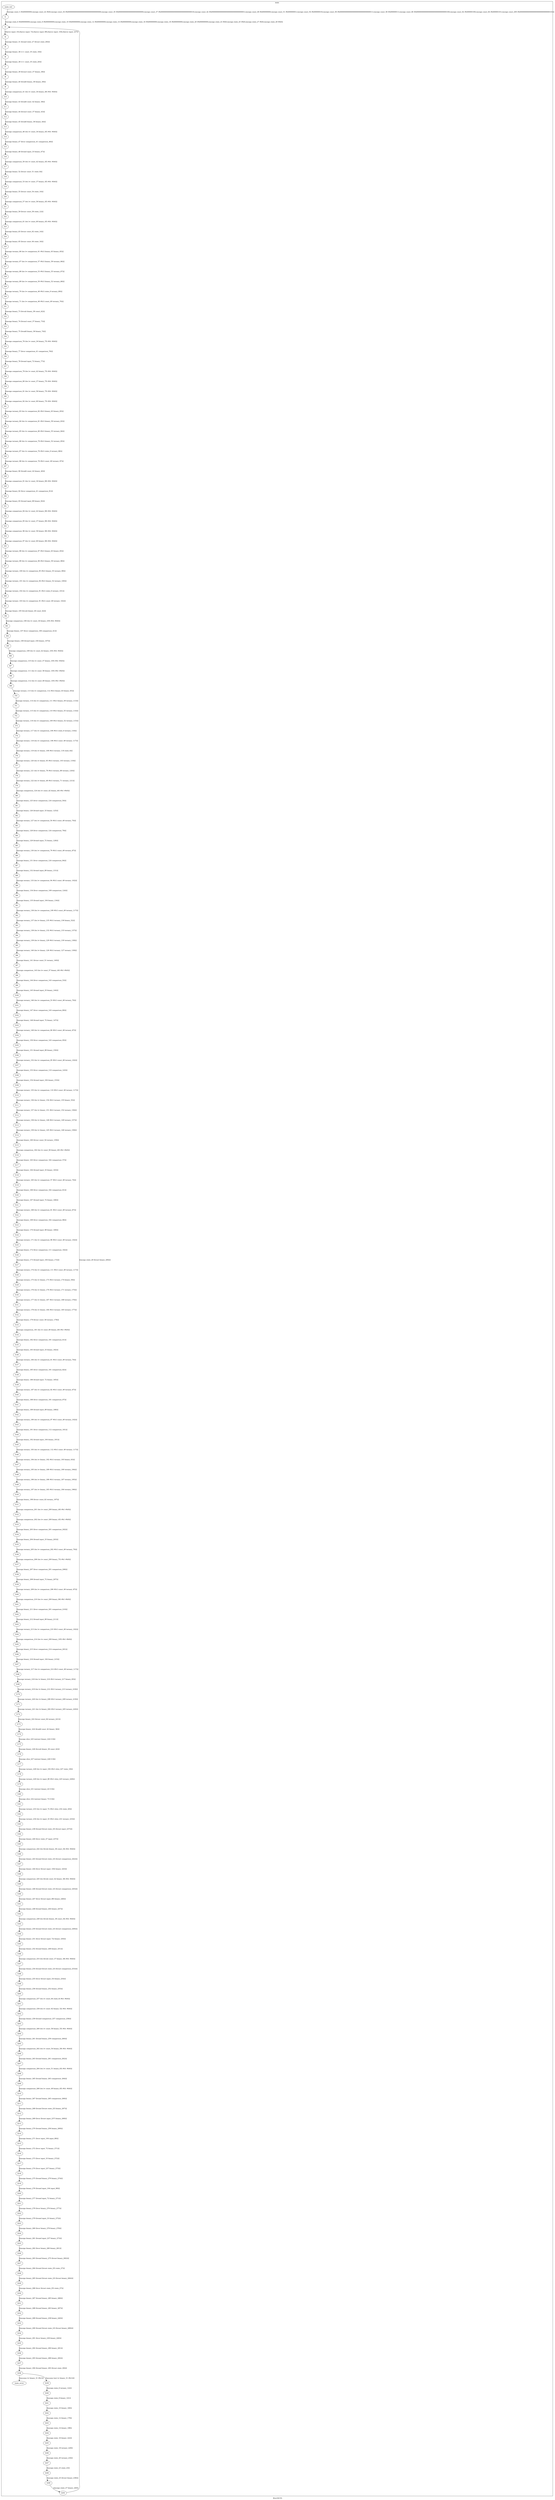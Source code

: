 digraph G {
label="Btor2XCFA";
subgraph cluster_0 {
label="main";
main_init[];
l1[];
l3[];
l4[];
l5[];
l6[];
l7[];
l8[];
l9[];
l10[];
l11[];
l12[];
l13[];
l14[];
l15[];
l16[];
l17[];
l18[];
l19[];
l20[];
l21[];
l22[];
l23[];
l24[];
l25[];
l26[];
l27[];
l28[];
l29[];
l30[];
l31[];
l32[];
l33[];
l34[];
l35[];
l36[];
l37[];
l38[];
l39[];
l40[];
l41[];
l42[];
l43[];
l44[];
l45[];
l46[];
l47[];
l48[];
l49[];
l50[];
l51[];
l52[];
l53[];
l54[];
l55[];
l56[];
l57[];
l58[];
l59[];
l60[];
l61[];
l62[];
l63[];
l64[];
l65[];
l66[];
l67[];
l68[];
l69[];
l70[];
l71[];
l72[];
l73[];
l74[];
l75[];
l76[];
l77[];
l78[];
l79[];
l80[];
l81[];
l82[];
l83[];
l84[];
l85[];
l86[];
l87[];
l88[];
l89[];
l90[];
l91[];
l92[];
l93[];
l94[];
l95[];
l96[];
l97[];
l98[];
l99[];
l100[];
l101[];
l102[];
l103[];
l104[];
l105[];
l106[];
l107[];
l108[];
l109[];
l110[];
l111[];
l112[];
l113[];
l114[];
l115[];
l116[];
l117[];
l118[];
l119[];
l120[];
l121[];
l122[];
l123[];
l124[];
l125[];
l126[];
l127[];
l128[];
l129[];
l130[];
l131[];
l132[];
l133[];
l134[];
l135[];
l136[];
l137[];
l138[];
l139[];
l140[];
l141[];
l142[];
l143[];
l144[];
l145[];
l146[];
l147[];
l148[];
l149[];
l150[];
l151[];
l152[];
l153[];
l154[];
l155[];
l156[];
l157[];
l158[];
l159[];
l160[];
l161[];
l162[];
l163[];
l164[];
l165[];
l166[];
l167[];
l168[];
l169[];
l170[];
l171[];
l172[];
l173[];
l174[];
l175[];
l176[];
l177[];
l178[];
l179[];
l180[];
l181[];
l182[];
l183[];
l184[];
l185[];
l186[];
l187[];
l188[];
l189[];
l190[];
l191[];
l192[];
l193[];
l194[];
l195[];
l196[];
l197[];
l198[];
l199[];
l200[];
l201[];
l202[];
l203[];
l204[];
l205[];
l206[];
l207[];
l208[];
l209[];
l210[];
l211[];
l212[];
l213[];
l214[];
l215[];
l216[];
l217[];
l218[];
l219[];
l220[];
l221[];
l222[];
l223[];
l224[];
l225[];
l226[];
l227[];
l228[];
l229[];
l230[];
l231[];
l232[];
l233[];
l234[];
l235[];
l236[];
l237[];
l238[];
main_error[];
l239[];
l240[];
l241[];
l242[];
l243[];
l244[];
l245[];
l246[];
l247[];
l248[];
l249[];
l250[];
main_init -> l1 [label="[(assign const_5 #b00000000),(assign const_22 #b0),(assign const_34 #b00000000000000000000000000000000),(assign const_35 #b000000000000000000000000),(assign const_37 #b00000000000000000000000000000010),(assign const_42 #b00000000000000000000000000000001),(assign const_49 #b00000000),(assign const_51 #b00000001),(assign const_54 #b00000010),(assign const_56 #b00000000000000000000000000000011),(assign const_58 #b00000011),(assign const_60 #b00000000000000000000000000000100),(assign const_62 #b00000100),(assign const_64 #b00000101),(assign const_200 #b00000000000000000000000000000101)] "];
l3 -> l4 [label="[(havoc input_33),(havoc input_72),(havoc input_89),(havoc input_104),(havoc input_237)] "];
l4 -> l5 [label="[(assign binary_31 (bvand state_27 (bvnot state_29)))] "];
l5 -> l6 [label="[(assign binary_36 (++ const_35 state_18))] "];
l6 -> l7 [label="[(assign binary_38 (++ const_35 state_20))] "];
l7 -> l8 [label="[(assign binary_39 (bvmul const_37 binary_38))] "];
l8 -> l9 [label="[(assign binary_40 (bvadd binary_36 binary_39))] "];
l9 -> l10 [label="[(assign comparison_41 (ite (= const_34 binary_40) #b1 #b0))] "];
l10 -> l11 [label="[(assign binary_43 (bvadd const_42 binary_38))] "];
l11 -> l12 [label="[(assign binary_44 (bvmul const_37 binary_43))] "];
l12 -> l13 [label="[(assign binary_45 (bvadd binary_36 binary_44))] "];
l13 -> l14 [label="[(assign comparison_46 (ite (= const_34 binary_45) #b1 #b0))] "];
l14 -> l15 [label="[(assign binary_47 (bvor comparison_41 comparison_46))] "];
l15 -> l16 [label="[(assign binary_48 (bvand input_33 binary_47))] "];
l16 -> l17 [label="[(assign comparison_50 (ite (= const_42 binary_45) #b1 #b0))] "];
l17 -> l18 [label="[(assign binary_52 (bvxor const_51 state_8))] "];
l18 -> l19 [label="[(assign comparison_53 (ite (= const_37 binary_45) #b1 #b0))] "];
l19 -> l20 [label="[(assign binary_55 (bvxor const_54 state_10))] "];
l20 -> l21 [label="[(assign comparison_57 (ite (= const_56 binary_45) #b1 #b0))] "];
l21 -> l22 [label="[(assign binary_59 (bvxor const_58 state_12))] "];
l22 -> l23 [label="[(assign comparison_61 (ite (= const_60 binary_45) #b1 #b0))] "];
l23 -> l24 [label="[(assign binary_63 (bvxor const_62 state_14))] "];
l24 -> l25 [label="[(assign binary_65 (bvxor const_64 state_16))] "];
l25 -> l26 [label="[(assign ternary_66 (ite (= comparison_61 #b1) binary_63 binary_65))] "];
l26 -> l27 [label="[(assign ternary_67 (ite (= comparison_57 #b1) binary_59 ternary_66))] "];
l27 -> l28 [label="[(assign ternary_68 (ite (= comparison_53 #b1) binary_55 ternary_67))] "];
l28 -> l29 [label="[(assign ternary_69 (ite (= comparison_50 #b1) binary_52 ternary_68))] "];
l29 -> l30 [label="[(assign ternary_70 (ite (= comparison_46 #b1) state_6 ternary_69))] "];
l30 -> l31 [label="[(assign ternary_71 (ite (= comparison_46 #b1) const_49 ternary_70))] "];
l31 -> l32 [label="[(assign binary_73 (bvsub binary_38 const_42))] "];
l32 -> l33 [label="[(assign binary_74 (bvmul const_37 binary_73))] "];
l33 -> l34 [label="[(assign binary_75 (bvadd binary_36 binary_74))] "];
l34 -> l35 [label="[(assign comparison_76 (ite (= const_34 binary_75) #b1 #b0))] "];
l35 -> l36 [label="[(assign binary_77 (bvor comparison_41 comparison_76))] "];
l36 -> l37 [label="[(assign binary_78 (bvand input_72 binary_77))] "];
l37 -> l38 [label="[(assign comparison_79 (ite (= const_42 binary_75) #b1 #b0))] "];
l38 -> l39 [label="[(assign comparison_80 (ite (= const_37 binary_75) #b1 #b0))] "];
l39 -> l40 [label="[(assign comparison_81 (ite (= const_56 binary_75) #b1 #b0))] "];
l40 -> l41 [label="[(assign comparison_82 (ite (= const_60 binary_75) #b1 #b0))] "];
l41 -> l42 [label="[(assign ternary_83 (ite (= comparison_82 #b1) binary_63 binary_65))] "];
l42 -> l43 [label="[(assign ternary_84 (ite (= comparison_81 #b1) binary_59 ternary_83))] "];
l43 -> l44 [label="[(assign ternary_85 (ite (= comparison_80 #b1) binary_55 ternary_84))] "];
l44 -> l45 [label="[(assign ternary_86 (ite (= comparison_79 #b1) binary_52 ternary_85))] "];
l45 -> l46 [label="[(assign ternary_87 (ite (= comparison_76 #b1) state_6 ternary_86))] "];
l46 -> l47 [label="[(assign ternary_88 (ite (= comparison_76 #b1) const_49 ternary_87))] "];
l47 -> l48 [label="[(assign binary_90 (bvadd const_42 binary_40))] "];
l48 -> l49 [label="[(assign comparison_91 (ite (= const_34 binary_90) #b1 #b0))] "];
l49 -> l50 [label="[(assign binary_92 (bvor comparison_41 comparison_91))] "];
l50 -> l51 [label="[(assign binary_93 (bvand input_89 binary_92))] "];
l51 -> l52 [label="[(assign comparison_94 (ite (= const_42 binary_90) #b1 #b0))] "];
l52 -> l53 [label="[(assign comparison_95 (ite (= const_37 binary_90) #b1 #b0))] "];
l53 -> l54 [label="[(assign comparison_96 (ite (= const_56 binary_90) #b1 #b0))] "];
l54 -> l55 [label="[(assign comparison_97 (ite (= const_60 binary_90) #b1 #b0))] "];
l55 -> l56 [label="[(assign ternary_98 (ite (= comparison_97 #b1) binary_63 binary_65))] "];
l56 -> l57 [label="[(assign ternary_99 (ite (= comparison_96 #b1) binary_59 ternary_98))] "];
l57 -> l58 [label="[(assign ternary_100 (ite (= comparison_95 #b1) binary_55 ternary_99))] "];
l58 -> l59 [label="[(assign ternary_101 (ite (= comparison_94 #b1) binary_52 ternary_100))] "];
l59 -> l60 [label="[(assign ternary_102 (ite (= comparison_91 #b1) state_6 ternary_101))] "];
l60 -> l61 [label="[(assign ternary_103 (ite (= comparison_91 #b1) const_49 ternary_102))] "];
l61 -> l62 [label="[(assign binary_105 (bvsub binary_40 const_42))] "];
l62 -> l63 [label="[(assign comparison_106 (ite (= const_34 binary_105) #b1 #b0))] "];
l63 -> l64 [label="[(assign binary_107 (bvor comparison_106 comparison_41))] "];
l64 -> l65 [label="[(assign binary_108 (bvand input_104 binary_107))] "];
l65 -> l66 [label="[(assign comparison_109 (ite (= const_42 binary_105) #b1 #b0))] "];
l66 -> l67 [label="[(assign comparison_110 (ite (= const_37 binary_105) #b1 #b0))] "];
l67 -> l68 [label="[(assign comparison_111 (ite (= const_56 binary_105) #b1 #b0))] "];
l68 -> l69 [label="[(assign comparison_112 (ite (= const_60 binary_105) #b1 #b0))] "];
l69 -> l70 [label="[(assign ternary_113 (ite (= comparison_112 #b1) binary_63 binary_65))] "];
l70 -> l71 [label="[(assign ternary_114 (ite (= comparison_111 #b1) binary_59 ternary_113))] "];
l71 -> l72 [label="[(assign ternary_115 (ite (= comparison_110 #b1) binary_55 ternary_114))] "];
l72 -> l73 [label="[(assign ternary_116 (ite (= comparison_109 #b1) binary_52 ternary_115))] "];
l73 -> l74 [label="[(assign ternary_117 (ite (= comparison_106 #b1) state_6 ternary_116))] "];
l74 -> l75 [label="[(assign ternary_118 (ite (= comparison_106 #b1) const_49 ternary_117))] "];
l75 -> l76 [label="[(assign ternary_119 (ite (= binary_108 #b1) ternary_118 state_6))] "];
l76 -> l77 [label="[(assign ternary_120 (ite (= binary_93 #b1) ternary_103 ternary_119))] "];
l77 -> l78 [label="[(assign ternary_121 (ite (= binary_78 #b1) ternary_88 ternary_120))] "];
l78 -> l79 [label="[(assign ternary_122 (ite (= binary_48 #b1) ternary_71 ternary_121))] "];
l79 -> l80 [label="[(assign comparison_124 (ite (= const_42 binary_40) #b1 #b0))] "];
l80 -> l81 [label="[(assign binary_125 (bvor comparison_124 comparison_50))] "];
l81 -> l82 [label="[(assign binary_126 (bvand input_33 binary_125))] "];
l82 -> l83 [label="[(assign ternary_127 (ite (= comparison_50 #b1) const_49 ternary_70))] "];
l83 -> l84 [label="[(assign binary_128 (bvor comparison_124 comparison_79))] "];
l84 -> l85 [label="[(assign binary_129 (bvand input_72 binary_128))] "];
l85 -> l86 [label="[(assign ternary_130 (ite (= comparison_79 #b1) const_49 ternary_87))] "];
l86 -> l87 [label="[(assign binary_131 (bvor comparison_124 comparison_94))] "];
l87 -> l88 [label="[(assign binary_132 (bvand input_89 binary_131))] "];
l88 -> l89 [label="[(assign ternary_133 (ite (= comparison_94 #b1) const_49 ternary_102))] "];
l89 -> l90 [label="[(assign binary_134 (bvor comparison_109 comparison_124))] "];
l90 -> l91 [label="[(assign binary_135 (bvand input_104 binary_134))] "];
l91 -> l92 [label="[(assign ternary_136 (ite (= comparison_109 #b1) const_49 ternary_117))] "];
l92 -> l93 [label="[(assign ternary_137 (ite (= binary_135 #b1) ternary_136 binary_52))] "];
l93 -> l94 [label="[(assign ternary_138 (ite (= binary_132 #b1) ternary_133 ternary_137))] "];
l94 -> l95 [label="[(assign ternary_139 (ite (= binary_129 #b1) ternary_130 ternary_138))] "];
l95 -> l96 [label="[(assign ternary_140 (ite (= binary_126 #b1) ternary_127 ternary_139))] "];
l96 -> l97 [label="[(assign binary_141 (bvxor const_51 ternary_140))] "];
l97 -> l98 [label="[(assign comparison_143 (ite (= const_37 binary_40) #b1 #b0))] "];
l98 -> l99 [label="[(assign binary_144 (bvor comparison_143 comparison_53))] "];
l99 -> l100 [label="[(assign binary_145 (bvand input_33 binary_144))] "];
l100 -> l101 [label="[(assign ternary_146 (ite (= comparison_53 #b1) const_49 ternary_70))] "];
l101 -> l102 [label="[(assign binary_147 (bvor comparison_143 comparison_80))] "];
l102 -> l103 [label="[(assign binary_148 (bvand input_72 binary_147))] "];
l103 -> l104 [label="[(assign ternary_149 (ite (= comparison_80 #b1) const_49 ternary_87))] "];
l104 -> l105 [label="[(assign binary_150 (bvor comparison_143 comparison_95))] "];
l105 -> l106 [label="[(assign binary_151 (bvand input_89 binary_150))] "];
l106 -> l107 [label="[(assign ternary_152 (ite (= comparison_95 #b1) const_49 ternary_102))] "];
l107 -> l108 [label="[(assign binary_153 (bvor comparison_110 comparison_143))] "];
l108 -> l109 [label="[(assign binary_154 (bvand input_104 binary_153))] "];
l109 -> l110 [label="[(assign ternary_155 (ite (= comparison_110 #b1) const_49 ternary_117))] "];
l110 -> l111 [label="[(assign ternary_156 (ite (= binary_154 #b1) ternary_155 binary_55))] "];
l111 -> l112 [label="[(assign ternary_157 (ite (= binary_151 #b1) ternary_152 ternary_156))] "];
l112 -> l113 [label="[(assign ternary_158 (ite (= binary_148 #b1) ternary_149 ternary_157))] "];
l113 -> l114 [label="[(assign ternary_159 (ite (= binary_145 #b1) ternary_146 ternary_158))] "];
l114 -> l115 [label="[(assign binary_160 (bvxor const_54 ternary_159))] "];
l115 -> l116 [label="[(assign comparison_162 (ite (= const_56 binary_40) #b1 #b0))] "];
l116 -> l117 [label="[(assign binary_163 (bvor comparison_162 comparison_57))] "];
l117 -> l118 [label="[(assign binary_164 (bvand input_33 binary_163))] "];
l118 -> l119 [label="[(assign ternary_165 (ite (= comparison_57 #b1) const_49 ternary_70))] "];
l119 -> l120 [label="[(assign binary_166 (bvor comparison_162 comparison_81))] "];
l120 -> l121 [label="[(assign binary_167 (bvand input_72 binary_166))] "];
l121 -> l122 [label="[(assign ternary_168 (ite (= comparison_81 #b1) const_49 ternary_87))] "];
l122 -> l123 [label="[(assign binary_169 (bvor comparison_162 comparison_96))] "];
l123 -> l124 [label="[(assign binary_170 (bvand input_89 binary_169))] "];
l124 -> l125 [label="[(assign ternary_171 (ite (= comparison_96 #b1) const_49 ternary_102))] "];
l125 -> l126 [label="[(assign binary_172 (bvor comparison_111 comparison_162))] "];
l126 -> l127 [label="[(assign binary_173 (bvand input_104 binary_172))] "];
l127 -> l128 [label="[(assign ternary_174 (ite (= comparison_111 #b1) const_49 ternary_117))] "];
l128 -> l129 [label="[(assign ternary_175 (ite (= binary_173 #b1) ternary_174 binary_59))] "];
l129 -> l130 [label="[(assign ternary_176 (ite (= binary_170 #b1) ternary_171 ternary_175))] "];
l130 -> l131 [label="[(assign ternary_177 (ite (= binary_167 #b1) ternary_168 ternary_176))] "];
l131 -> l132 [label="[(assign ternary_178 (ite (= binary_164 #b1) ternary_165 ternary_177))] "];
l132 -> l133 [label="[(assign binary_179 (bvxor const_58 ternary_178))] "];
l133 -> l134 [label="[(assign comparison_181 (ite (= const_60 binary_40) #b1 #b0))] "];
l134 -> l135 [label="[(assign binary_182 (bvor comparison_181 comparison_61))] "];
l135 -> l136 [label="[(assign binary_183 (bvand input_33 binary_182))] "];
l136 -> l137 [label="[(assign ternary_184 (ite (= comparison_61 #b1) const_49 ternary_70))] "];
l137 -> l138 [label="[(assign binary_185 (bvor comparison_181 comparison_82))] "];
l138 -> l139 [label="[(assign binary_186 (bvand input_72 binary_185))] "];
l139 -> l140 [label="[(assign ternary_187 (ite (= comparison_82 #b1) const_49 ternary_87))] "];
l140 -> l141 [label="[(assign binary_188 (bvor comparison_181 comparison_97))] "];
l141 -> l142 [label="[(assign binary_189 (bvand input_89 binary_188))] "];
l142 -> l143 [label="[(assign ternary_190 (ite (= comparison_97 #b1) const_49 ternary_102))] "];
l143 -> l144 [label="[(assign binary_191 (bvor comparison_112 comparison_181))] "];
l144 -> l145 [label="[(assign binary_192 (bvand input_104 binary_191))] "];
l145 -> l146 [label="[(assign ternary_193 (ite (= comparison_112 #b1) const_49 ternary_117))] "];
l146 -> l147 [label="[(assign ternary_194 (ite (= binary_192 #b1) ternary_193 binary_63))] "];
l147 -> l148 [label="[(assign ternary_195 (ite (= binary_189 #b1) ternary_190 ternary_194))] "];
l148 -> l149 [label="[(assign ternary_196 (ite (= binary_186 #b1) ternary_187 ternary_195))] "];
l149 -> l150 [label="[(assign ternary_197 (ite (= binary_183 #b1) ternary_184 ternary_196))] "];
l150 -> l151 [label="[(assign binary_198 (bvxor const_62 ternary_197))] "];
l151 -> l152 [label="[(assign comparison_201 (ite (= const_200 binary_40) #b1 #b0))] "];
l152 -> l153 [label="[(assign comparison_202 (ite (= const_200 binary_45) #b1 #b0))] "];
l153 -> l154 [label="[(assign binary_203 (bvor comparison_201 comparison_202))] "];
l154 -> l155 [label="[(assign binary_204 (bvand input_33 binary_203))] "];
l155 -> l156 [label="[(assign ternary_205 (ite (= comparison_202 #b1) const_49 ternary_70))] "];
l156 -> l157 [label="[(assign comparison_206 (ite (= const_200 binary_75) #b1 #b0))] "];
l157 -> l158 [label="[(assign binary_207 (bvor comparison_201 comparison_206))] "];
l158 -> l159 [label="[(assign binary_208 (bvand input_72 binary_207))] "];
l159 -> l160 [label="[(assign ternary_209 (ite (= comparison_206 #b1) const_49 ternary_87))] "];
l160 -> l161 [label="[(assign comparison_210 (ite (= const_200 binary_90) #b1 #b0))] "];
l161 -> l162 [label="[(assign binary_211 (bvor comparison_201 comparison_210))] "];
l162 -> l163 [label="[(assign binary_212 (bvand input_89 binary_211))] "];
l163 -> l164 [label="[(assign ternary_213 (ite (= comparison_210 #b1) const_49 ternary_102))] "];
l164 -> l165 [label="[(assign comparison_214 (ite (= const_200 binary_105) #b1 #b0))] "];
l165 -> l166 [label="[(assign binary_215 (bvor comparison_214 comparison_201))] "];
l166 -> l167 [label="[(assign binary_216 (bvand input_104 binary_215))] "];
l167 -> l168 [label="[(assign ternary_217 (ite (= comparison_214 #b1) const_49 ternary_117))] "];
l168 -> l169 [label="[(assign ternary_218 (ite (= binary_216 #b1) ternary_217 binary_65))] "];
l169 -> l170 [label="[(assign ternary_219 (ite (= binary_212 #b1) ternary_213 ternary_218))] "];
l170 -> l171 [label="[(assign ternary_220 (ite (= binary_208 #b1) ternary_209 ternary_219))] "];
l171 -> l172 [label="[(assign ternary_221 (ite (= binary_204 #b1) ternary_205 ternary_220))] "];
l172 -> l173 [label="[(assign binary_222 (bvxor const_64 ternary_221))] "];
l173 -> l174 [label="[(assign binary_224 (bvadd const_42 binary_36))] "];
l174 -> l175 [label="[(assign slice_225 (extract binary_224 0 8))] "];
l175 -> l176 [label="[(assign binary_226 (bvsub binary_36 const_42))] "];
l176 -> l177 [label="[(assign slice_227 (extract binary_226 0 8))] "];
l177 -> l178 [label="[(assign ternary_228 (ite (= input_104 #b1) slice_227 state_18))] "];
l178 -> l179 [label="[(assign ternary_229 (ite (= input_89 #b1) slice_225 ternary_228))] "];
l179 -> l180 [label="[(assign slice_231 (extract binary_43 0 8))] "];
l180 -> l181 [label="[(assign slice_232 (extract binary_73 0 8))] "];
l181 -> l182 [label="[(assign ternary_233 (ite (= input_72 #b1) slice_232 state_20))] "];
l182 -> l183 [label="[(assign ternary_234 (ite (= input_33 #b1) slice_231 ternary_233))] "];
l183 -> l184 [label="[(assign binary_238 (bvand (bvnot state_25) (bvnot input_237)))] "];
l184 -> l185 [label="[(assign binary_240 (bvor state_27 input_237))] "];
l185 -> l186 [label="[(assign comparison_242 (ite (bvule binary_36 const_34) #b1 #b0))] "];
l186 -> l187 [label="[(assign binary_243 (bvand (bvnot state_23) (bvnot comparison_242)))] "];
l187 -> l188 [label="[(assign binary_244 (bvor (bvnot input_104) binary_243))] "];
l188 -> l189 [label="[(assign comparison_245 (ite (bvule const_42 binary_36) #b1 #b0))] "];
l189 -> l190 [label="[(assign binary_246 (bvand (bvnot state_23) (bvnot comparison_245)))] "];
l190 -> l191 [label="[(assign binary_247 (bvor (bvnot input_89) binary_246))] "];
l191 -> l192 [label="[(assign binary_248 (bvand binary_244 binary_247))] "];
l192 -> l193 [label="[(assign comparison_249 (ite (bvule binary_38 const_34) #b1 #b0))] "];
l193 -> l194 [label="[(assign binary_250 (bvand (bvnot state_23) (bvnot comparison_249)))] "];
l194 -> l195 [label="[(assign binary_251 (bvor (bvnot input_72) binary_250))] "];
l195 -> l196 [label="[(assign binary_252 (bvand binary_248 binary_251))] "];
l196 -> l197 [label="[(assign comparison_253 (ite (bvule const_37 binary_38) #b1 #b0))] "];
l197 -> l198 [label="[(assign binary_254 (bvand (bvnot state_23) (bvnot comparison_253)))] "];
l198 -> l199 [label="[(assign binary_255 (bvor (bvnot input_33) binary_254))] "];
l199 -> l200 [label="[(assign binary_256 (bvand binary_252 binary_255))] "];
l200 -> l201 [label="[(assign comparison_257 (ite (= const_64 state_6) #b1 #b0))] "];
l201 -> l202 [label="[(assign comparison_258 (ite (= const_62 binary_52) #b1 #b0))] "];
l202 -> l203 [label="[(assign binary_259 (bvand comparison_257 comparison_258))] "];
l203 -> l204 [label="[(assign comparison_260 (ite (= const_58 binary_55) #b1 #b0))] "];
l204 -> l205 [label="[(assign binary_261 (bvand binary_259 comparison_260))] "];
l205 -> l206 [label="[(assign comparison_262 (ite (= const_54 binary_59) #b1 #b0))] "];
l206 -> l207 [label="[(assign binary_263 (bvand binary_261 comparison_262))] "];
l207 -> l208 [label="[(assign comparison_264 (ite (= const_51 binary_63) #b1 #b0))] "];
l208 -> l209 [label="[(assign binary_265 (bvand binary_263 comparison_264))] "];
l209 -> l210 [label="[(assign comparison_266 (ite (= const_49 binary_65) #b1 #b0))] "];
l210 -> l211 [label="[(assign binary_267 (bvand binary_265 comparison_266))] "];
l211 -> l212 [label="[(assign binary_268 (bvand (bvnot state_25) binary_267))] "];
l212 -> l213 [label="[(assign binary_269 (bvor (bvnot input_237) binary_268))] "];
l213 -> l214 [label="[(assign binary_270 (bvand binary_256 binary_269))] "];
l214 -> l215 [label="[(assign binary_271 (bvor input_104 input_89))] "];
l215 -> l216 [label="[(assign binary_272 (bvor input_72 binary_271))] "];
l216 -> l217 [label="[(assign binary_273 (bvor input_33 binary_272))] "];
l217 -> l218 [label="[(assign binary_274 (bvor input_237 binary_273))] "];
l218 -> l219 [label="[(assign binary_275 (bvand binary_270 binary_274))] "];
l219 -> l220 [label="[(assign binary_276 (bvand input_104 input_89))] "];
l220 -> l221 [label="[(assign binary_277 (bvand input_72 binary_271))] "];
l221 -> l222 [label="[(assign binary_278 (bvor binary_276 binary_277))] "];
l222 -> l223 [label="[(assign binary_279 (bvand input_33 binary_272))] "];
l223 -> l224 [label="[(assign binary_280 (bvor binary_278 binary_279))] "];
l224 -> l225 [label="[(assign binary_281 (bvand input_237 binary_273))] "];
l225 -> l226 [label="[(assign binary_282 (bvor binary_280 binary_281))] "];
l226 -> l227 [label="[(assign binary_283 (bvand binary_275 (bvnot binary_282)))] "];
l227 -> l228 [label="[(assign binary_284 (bvand (bvnot state_25) state_27))] "];
l228 -> l229 [label="[(assign binary_285 (bvand (bvnot state_23) (bvnot binary_284)))] "];
l229 -> l230 [label="[(assign binary_286 (bvor (bvnot state_25) state_27))] "];
l230 -> l231 [label="[(assign binary_287 (bvand binary_285 binary_286))] "];
l231 -> l232 [label="[(assign binary_288 (bvand binary_283 binary_287))] "];
l232 -> l233 [label="[(assign binary_289 (bvand binary_238 binary_240))] "];
l233 -> l234 [label="[(assign binary_290 (bvand (bvnot state_23) (bvnot binary_289)))] "];
l234 -> l235 [label="[(assign binary_291 (bvor binary_238 binary_240))] "];
l235 -> l236 [label="[(assign binary_292 (bvand binary_290 binary_291))] "];
l236 -> l237 [label="[(assign binary_293 (bvand binary_288 binary_292))] "];
l237 -> l238 [label="[(assign binary_294 (bvand binary_293 (bvnot state_29)))] "];
l238 -> main_error [label="[(assume (= binary_31 #b1))] "];
l238 -> l239 [label="[(assume (not (= binary_31 #b1)))] "];
l239 -> l240 [label="[(assign state_6 ternary_122)] "];
l240 -> l241 [label="[(assign state_8 binary_141)] "];
l241 -> l242 [label="[(assign state_10 binary_160)] "];
l242 -> l243 [label="[(assign state_12 binary_179)] "];
l243 -> l244 [label="[(assign state_14 binary_198)] "];
l244 -> l245 [label="[(assign state_16 binary_222)] "];
l245 -> l246 [label="[(assign state_18 ternary_229)] "];
l246 -> l247 [label="[(assign state_20 ternary_234)] "];
l247 -> l248 [label="[(assign state_23 state_23)] "];
l248 -> l249 [label="[(assign state_25 (bvnot binary_238))] "];
l249 -> l250 [label="[(assign state_27 binary_240)] "];
l250 -> l3 [label="[(assign state_29 (bvnot binary_294))] "];
l1 -> l3 [label="[(assign state_6 #b00000000),(assign state_8 #b00000000),(assign state_10 #b00000000),(assign state_12 #b00000000),(assign state_14 #b00000000),(assign state_16 #b00000000),(assign state_18 #b00000000),(assign state_20 #b00000000),(assign state_23 #b0),(assign state_25 #b0),(assign state_27 #b0),(assign state_29 #b0)] "];

}
}
